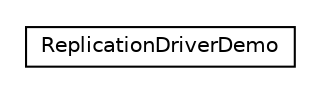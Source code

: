 #!/usr/local/bin/dot
#
# Class diagram 
# Generated by UMLGraph version R5_6_6-8-g8d7759 (http://www.umlgraph.org/)
#

digraph G {
	edge [fontname="Helvetica",fontsize=10,labelfontname="Helvetica",labelfontsize=10];
	node [fontname="Helvetica",fontsize=10,shape=plaintext];
	nodesep=0.25;
	ranksep=0.5;
	// org.dayatang.mysql.jdbc.ReplicationDriverDemo
	c8609 [label=<<table title="org.dayatang.mysql.jdbc.ReplicationDriverDemo" border="0" cellborder="1" cellspacing="0" cellpadding="2" port="p" href="./ReplicationDriverDemo.html">
		<tr><td><table border="0" cellspacing="0" cellpadding="1">
<tr><td align="center" balign="center"> ReplicationDriverDemo </td></tr>
		</table></td></tr>
		</table>>, URL="./ReplicationDriverDemo.html", fontname="Helvetica", fontcolor="black", fontsize=10.0];
}

